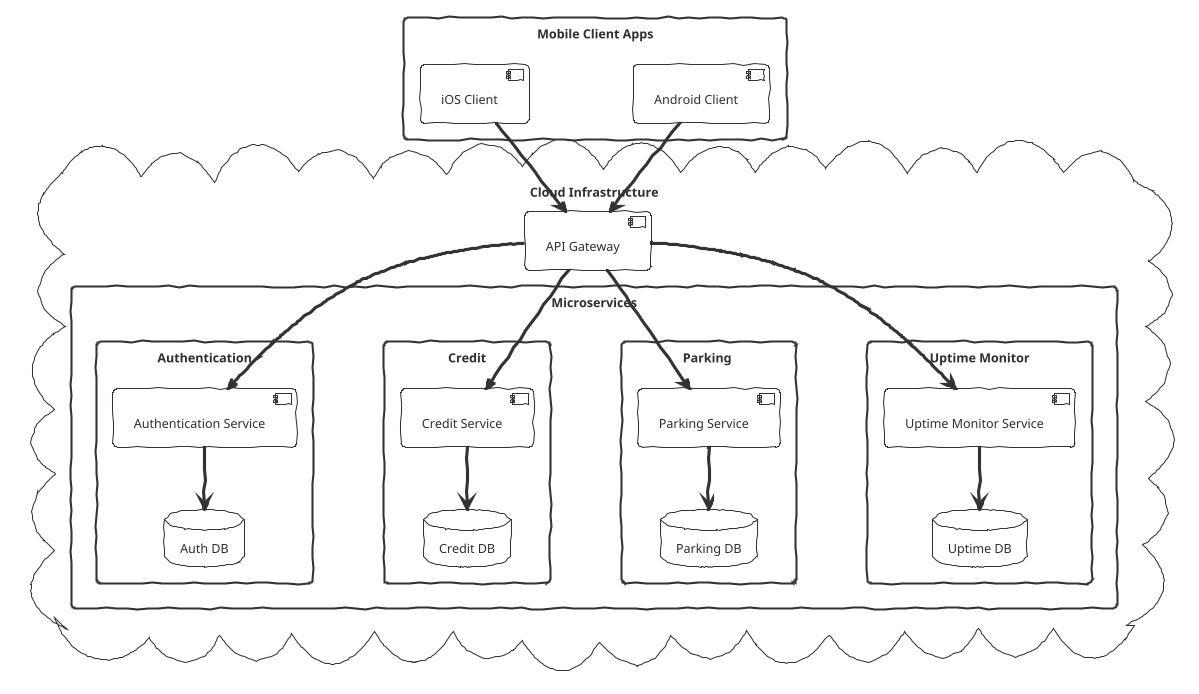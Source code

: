 @startuml
!theme sketchy-outline
!define RECTANGLE class
!define DATABASE database
!define MOBILE component

skinparam packageStyle rectangle
skinparam arrowColor #333333
skinparam nodesep 100

package "Mobile Client Apps" {
  MOBILE "Android Client" as android
  MOBILE "iOS Client" as ios
}

cloud "Cloud Infrastructure" {
    [API Gateway] as gateway

  package "Microservices" {
    package "Uptime Monitor" as uptimeMonitorServicePkg {
      [Uptime Monitor Service] as uptimeMonitorService
      DATABASE "Uptime DB" as uptimeDB
    }

    package "Parking " as parkingServicePkg {
      [Parking Service] as parkingService
      DATABASE "Parking DB" as parkingDB
    }

    package "Credit" as creditServicePkg {
      [Credit Service] as creditService
      DATABASE "Credit DB" as creditDB
    }

    package "Authentication" as authServicePkg {
      [Authentication Service] as authService
      DATABASE "Auth DB" as authDB
    }    
  }
}

/'Clients to API Gateway'/
ios --> gateway
android --> gateway

/'API Gateway to services'/
gateway --> authService
gateway --> creditService
gateway --> parkingService
gateway --> uptimeMonitorService

/'Services to their databases'/
authService --> authDB
creditService --> creditDB
parkingService --> parkingDB
uptimeMonitorService --> uptimeDB
@enduml